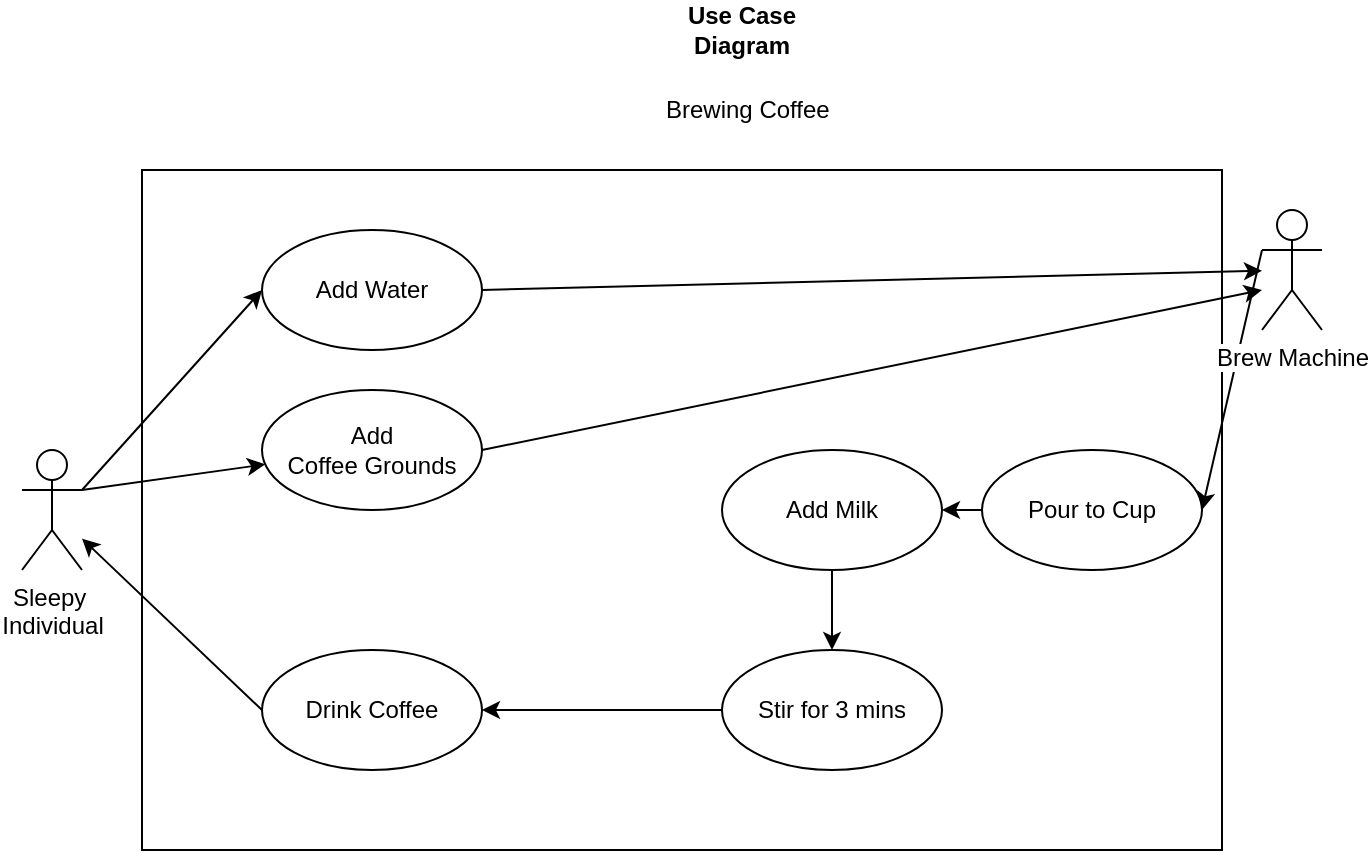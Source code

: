 <mxfile version="12.1.0" type="github" pages="3"><diagram id="uaDZUh-F67EVLI4YTWuE" name="Use Case"><mxGraphModel dx="854" dy="436" grid="1" gridSize="10" guides="1" tooltips="1" connect="1" arrows="1" fold="1" page="1" pageScale="1" pageWidth="850" pageHeight="1100" math="0" shadow="0"><root><mxCell id="0"/><mxCell id="1" parent="0"/><mxCell id="29Vi7bxavO9KK913lgeG-2" value="" style="rounded=0;whiteSpace=wrap;html=1;fillColor=none;" vertex="1" parent="1"><mxGeometry x="140" y="520" width="540" height="340" as="geometry"/></mxCell><mxCell id="29Vi7bxavO9KK913lgeG-8" value="Brewing Coffee" style="text;html=1;resizable=0;points=[];autosize=1;align=left;verticalAlign=top;spacingTop=-4;" vertex="1" parent="1"><mxGeometry x="400" y="480" width="100" height="20" as="geometry"/></mxCell><mxCell id="29Vi7bxavO9KK913lgeG-10" value="Use Case Diagram" style="text;html=1;strokeColor=none;fillColor=none;align=center;verticalAlign=middle;whiteSpace=wrap;rounded=0;fontStyle=1" vertex="1" parent="1"><mxGeometry x="395" y="440" width="90" height="20" as="geometry"/></mxCell><mxCell id="29Vi7bxavO9KK913lgeG-75" style="edgeStyle=none;rounded=0;orthogonalLoop=1;jettySize=auto;html=1;exitX=1;exitY=0.333;exitDx=0;exitDy=0;exitPerimeter=0;entryX=0;entryY=0.5;entryDx=0;entryDy=0;" edge="1" parent="1" source="29Vi7bxavO9KK913lgeG-62" target="29Vi7bxavO9KK913lgeG-64"><mxGeometry relative="1" as="geometry"/></mxCell><mxCell id="29Vi7bxavO9KK913lgeG-76" style="edgeStyle=none;rounded=0;orthogonalLoop=1;jettySize=auto;html=1;exitX=1;exitY=0.333;exitDx=0;exitDy=0;exitPerimeter=0;" edge="1" parent="1" source="29Vi7bxavO9KK913lgeG-62" target="29Vi7bxavO9KK913lgeG-65"><mxGeometry relative="1" as="geometry"/></mxCell><mxCell id="29Vi7bxavO9KK913lgeG-62" value="Sleepy&amp;nbsp;&lt;br&gt;Individual" style="shape=umlActor;verticalLabelPosition=bottom;labelBackgroundColor=#ffffff;verticalAlign=top;html=1;outlineConnect=0;fillColor=none;" vertex="1" parent="1"><mxGeometry x="80" y="660" width="30" height="60" as="geometry"/></mxCell><mxCell id="29Vi7bxavO9KK913lgeG-73" style="rounded=0;orthogonalLoop=1;jettySize=auto;html=1;exitX=1;exitY=0.5;exitDx=0;exitDy=0;" edge="1" parent="1" source="29Vi7bxavO9KK913lgeG-64" target="29Vi7bxavO9KK913lgeG-67"><mxGeometry relative="1" as="geometry"/></mxCell><mxCell id="29Vi7bxavO9KK913lgeG-64" value="Add Water" style="ellipse;whiteSpace=wrap;html=1;fillColor=none;" vertex="1" parent="1"><mxGeometry x="200" y="550" width="110" height="60" as="geometry"/></mxCell><mxCell id="29Vi7bxavO9KK913lgeG-74" style="edgeStyle=none;rounded=0;orthogonalLoop=1;jettySize=auto;html=1;exitX=1;exitY=0.5;exitDx=0;exitDy=0;" edge="1" parent="1" source="29Vi7bxavO9KK913lgeG-65"><mxGeometry relative="1" as="geometry"><mxPoint x="700" y="580" as="targetPoint"/></mxGeometry></mxCell><mxCell id="29Vi7bxavO9KK913lgeG-65" value="Add&lt;br&gt;Coffee Grounds" style="ellipse;whiteSpace=wrap;html=1;fillColor=none;" vertex="1" parent="1"><mxGeometry x="200" y="630" width="110" height="60" as="geometry"/></mxCell><mxCell id="29Vi7bxavO9KK913lgeG-81" style="edgeStyle=none;rounded=0;orthogonalLoop=1;jettySize=auto;html=1;exitX=0.5;exitY=1;exitDx=0;exitDy=0;" edge="1" parent="1" source="29Vi7bxavO9KK913lgeG-66" target="29Vi7bxavO9KK913lgeG-80"><mxGeometry relative="1" as="geometry"/></mxCell><mxCell id="29Vi7bxavO9KK913lgeG-66" value="Add Milk" style="ellipse;whiteSpace=wrap;html=1;fillColor=none;" vertex="1" parent="1"><mxGeometry x="430" y="660" width="110" height="60" as="geometry"/></mxCell><mxCell id="29Vi7bxavO9KK913lgeG-78" style="edgeStyle=none;rounded=0;orthogonalLoop=1;jettySize=auto;html=1;exitX=0;exitY=0.333;exitDx=0;exitDy=0;exitPerimeter=0;entryX=1;entryY=0.5;entryDx=0;entryDy=0;" edge="1" parent="1" source="29Vi7bxavO9KK913lgeG-67" target="29Vi7bxavO9KK913lgeG-77"><mxGeometry relative="1" as="geometry"/></mxCell><mxCell id="29Vi7bxavO9KK913lgeG-67" value="Brew Machine" style="shape=umlActor;verticalLabelPosition=bottom;labelBackgroundColor=#ffffff;verticalAlign=top;html=1;outlineConnect=0;" vertex="1" parent="1"><mxGeometry x="700" y="540" width="30" height="60" as="geometry"/></mxCell><mxCell id="29Vi7bxavO9KK913lgeG-79" style="edgeStyle=none;rounded=0;orthogonalLoop=1;jettySize=auto;html=1;exitX=0;exitY=0.5;exitDx=0;exitDy=0;entryX=1;entryY=0.5;entryDx=0;entryDy=0;" edge="1" parent="1" source="29Vi7bxavO9KK913lgeG-77" target="29Vi7bxavO9KK913lgeG-66"><mxGeometry relative="1" as="geometry"/></mxCell><mxCell id="29Vi7bxavO9KK913lgeG-77" value="Pour to Cup" style="ellipse;whiteSpace=wrap;html=1;fillColor=none;" vertex="1" parent="1"><mxGeometry x="560" y="660" width="110" height="60" as="geometry"/></mxCell><mxCell id="29Vi7bxavO9KK913lgeG-83" style="edgeStyle=none;rounded=0;orthogonalLoop=1;jettySize=auto;html=1;exitX=0;exitY=0.5;exitDx=0;exitDy=0;" edge="1" parent="1" source="7Pb7FqS6f5maavlJGVtj-1" target="29Vi7bxavO9KK913lgeG-62"><mxGeometry relative="1" as="geometry"/></mxCell><mxCell id="7Pb7FqS6f5maavlJGVtj-3" style="edgeStyle=none;rounded=0;orthogonalLoop=1;jettySize=auto;html=1;exitX=0;exitY=0.5;exitDx=0;exitDy=0;entryX=1;entryY=0.5;entryDx=0;entryDy=0;" edge="1" parent="1" source="29Vi7bxavO9KK913lgeG-80" target="7Pb7FqS6f5maavlJGVtj-1"><mxGeometry relative="1" as="geometry"/></mxCell><mxCell id="29Vi7bxavO9KK913lgeG-80" value="Stir for 3 mins" style="ellipse;whiteSpace=wrap;html=1;fillColor=none;" vertex="1" parent="1"><mxGeometry x="430" y="760" width="110" height="60" as="geometry"/></mxCell><mxCell id="7Pb7FqS6f5maavlJGVtj-1" value="Drink Coffee" style="ellipse;whiteSpace=wrap;html=1;fillColor=none;" vertex="1" parent="1"><mxGeometry x="200" y="760" width="110" height="60" as="geometry"/></mxCell></root></mxGraphModel></diagram><diagram id="3CDk5eYYRhu_iGZsiH9B" name="Domain Model"><mxGraphModel dx="1704" dy="436" grid="1" gridSize="10" guides="1" tooltips="1" connect="1" arrows="1" fold="1" page="1" pageScale="1" pageWidth="850" pageHeight="1100" math="0" shadow="0"><root><mxCell id="oIKeYHofTQmcIUMuMVZh-0"/><mxCell id="oIKeYHofTQmcIUMuMVZh-1" parent="oIKeYHofTQmcIUMuMVZh-0"/><mxCell id="ASYLt0WdSmE-GdE4gTNW-0" style="edgeStyle=orthogonalEdgeStyle;curved=1;rounded=0;orthogonalLoop=1;jettySize=auto;html=1;exitX=1;exitY=0.5;exitDx=0;exitDy=0;entryX=0;entryY=0.5;entryDx=0;entryDy=0;endArrow=none;endFill=0;" edge="1" parent="oIKeYHofTQmcIUMuMVZh-1" source="ASYLt0WdSmE-GdE4gTNW-1" target="ASYLt0WdSmE-GdE4gTNW-5"><mxGeometry relative="1" as="geometry"/></mxCell><mxCell id="ASYLt0WdSmE-GdE4gTNW-1" value="Water" style="whiteSpace=wrap;html=1;aspect=fixed;fillColor=none;" vertex="1" parent="oIKeYHofTQmcIUMuMVZh-1"><mxGeometry x="-655" y="265" width="80" height="80" as="geometry"/></mxCell><mxCell id="ASYLt0WdSmE-GdE4gTNW-2" style="edgeStyle=orthogonalEdgeStyle;rounded=0;orthogonalLoop=1;jettySize=auto;html=1;exitX=1;exitY=0.5;exitDx=0;exitDy=0;endArrow=none;endFill=0;" edge="1" parent="oIKeYHofTQmcIUMuMVZh-1" source="ASYLt0WdSmE-GdE4gTNW-5" target="ASYLt0WdSmE-GdE4gTNW-6"><mxGeometry relative="1" as="geometry"/></mxCell><mxCell id="ASYLt0WdSmE-GdE4gTNW-3" style="edgeStyle=elbowEdgeStyle;rounded=0;jumpStyle=none;orthogonalLoop=1;jettySize=auto;html=1;exitX=0.25;exitY=1;exitDx=0;exitDy=0;entryX=0.5;entryY=0;entryDx=0;entryDy=0;endArrow=none;endFill=0;strokeColor=#000000;elbow=vertical;" edge="1" parent="oIKeYHofTQmcIUMuMVZh-1" source="ASYLt0WdSmE-GdE4gTNW-5" target="ASYLt0WdSmE-GdE4gTNW-17"><mxGeometry relative="1" as="geometry"/></mxCell><mxCell id="ASYLt0WdSmE-GdE4gTNW-4" style="edgeStyle=elbowEdgeStyle;rounded=0;jumpStyle=none;orthogonalLoop=1;jettySize=auto;elbow=vertical;html=1;exitX=0.75;exitY=1;exitDx=0;exitDy=0;entryX=0.5;entryY=0;entryDx=0;entryDy=0;endArrow=none;endFill=0;strokeColor=#000000;" edge="1" parent="oIKeYHofTQmcIUMuMVZh-1" source="ASYLt0WdSmE-GdE4gTNW-5" target="ASYLt0WdSmE-GdE4gTNW-18"><mxGeometry relative="1" as="geometry"/></mxCell><mxCell id="ASYLt0WdSmE-GdE4gTNW-5" value="Sleepy&lt;br&gt;Individual" style="whiteSpace=wrap;html=1;aspect=fixed;fillColor=none;" vertex="1" parent="oIKeYHofTQmcIUMuMVZh-1"><mxGeometry x="-535" y="265" width="80" height="80" as="geometry"/></mxCell><mxCell id="ASYLt0WdSmE-GdE4gTNW-6" value="Brew Machine" style="whiteSpace=wrap;html=1;aspect=fixed;fillColor=none;" vertex="1" parent="oIKeYHofTQmcIUMuMVZh-1"><mxGeometry x="-415" y="265" width="80" height="80" as="geometry"/></mxCell><mxCell id="ASYLt0WdSmE-GdE4gTNW-9" value="&lt;b&gt;&lt;u&gt;Cardinality&lt;/u&gt;&lt;/b&gt;&lt;br&gt;1&amp;nbsp; 2&amp;nbsp; 8&lt;br&gt;1..5&amp;nbsp; 0..8&lt;br&gt;*&lt;br&gt;1..*&amp;nbsp; 0..*&amp;nbsp; *" style="text;html=1;align=center;verticalAlign=middle;whiteSpace=wrap;rounded=0;fillColor=#fff2cc;strokeColor=#d6b656;" vertex="1" parent="oIKeYHofTQmcIUMuMVZh-1"><mxGeometry x="-285" y="295" width="90" height="100" as="geometry"/></mxCell><mxCell id="ASYLt0WdSmE-GdE4gTNW-12" value="1&lt;span style=&quot;font-family: &amp;#34;helvetica&amp;#34; , &amp;#34;arial&amp;#34; , sans-serif ; font-size: 0px ; white-space: nowrap&quot;&gt;%3CmxGraphModel%3E%3Croot%3E%3CmxCell%20id%3D%220%22%2F%3E%3CmxCell%20id%3D%221%22%20parent%3D%220%22%2F%3E%3CmxCell%20id%3D%222%22%20value%3D%22Credit%26amp%3Bnbsp%3B%26lt%3Bbr%26gt%3BCard%22%20style%3D%22whiteSpace%3Dwrap%3Bhtml%3D1%3Baspect%3Dfixed%3BfillColor%3Dnone%3B%22%20vertex%3D%221%22%20parent%3D%221%22%3E%3CmxGeometry%20x%3D%22120%22%20y%3D%22640%22%20width%3D%2280%22%20height%3D%2280%22%20as%3D%22geometry%22%2F%3E%3C%2FmxCell%3E%3CmxCell%20id%3D%223%22%20value%3D%22Credit%26amp%3Bnbsp%3B%26lt%3Bbr%26gt%3BCard%22%20style%3D%22whiteSpace%3Dwrap%3Bhtml%3D1%3Baspect%3Dfixed%3BfillColor%3Dnone%3B%22%20vertex%3D%221%22%20parent%3D%221%22%3E%3CmxGeometry%20x%3D%22240%22%20y%3D%22640%22%20width%3D%2280%22%20height%3D%2280%22%20as%3D%22geometry%22%2F%3E%3C%2FmxCell%3E%3CmxCell%20id%3D%224%22%20value%3D%22Credit%26amp%3Bnbsp%3B%26lt%3Bbr%26gt%3BCard%22%20style%3D%22whiteSpace%3Dwrap%3Bhtml%3D1%3Baspect%3Dfixed%3BfillColor%3Dnone%3B%22%20vertex%3D%221%22%20parent%3D%221%22%3E%3CmxGeometry%20x%3D%22360%22%20y%3D%22640%22%20width%3D%2280%22%20height%3D%2280%22%20as%3D%22geometry%22%2F%3E%3C%2FmxCell%3E%3C%2Froot%3E%3C%2FmxGraphModel%3E&lt;/span&gt;" style="text;html=1;strokeColor=none;fillColor=none;align=center;verticalAlign=middle;whiteSpace=wrap;rounded=0;" vertex="1" parent="oIKeYHofTQmcIUMuMVZh-1"><mxGeometry x="-455" y="305" width="20" height="20" as="geometry"/></mxCell><mxCell id="ASYLt0WdSmE-GdE4gTNW-13" value="1&lt;span style=&quot;font-family: &amp;#34;helvetica&amp;#34; , &amp;#34;arial&amp;#34; , sans-serif ; font-size: 0px ; white-space: nowrap&quot;&gt;%3CmxGraphModel%3E%3Croot%3E%3CmxCell%20id%3D%220%22%2F%3E%3CmxCell%20id%3D%221%22%20parent%3D%220%22%2F%3E%3CmxCell%20id%3D%222%22%20value%3D%22Credit%26amp%3Bnbsp%3B%26lt%3Bbr%26gt%3BCard%22%20style%3D%22whiteSpace%3Dwrap%3Bhtml%3D1%3Baspect%3Dfixed%3BfillColor%3Dnone%3B%22%20vertex%3D%221%22%20parent%3D%221%22%3E%3CmxGeometry%20x%3D%22120%22%20y%3D%22640%22%20width%3D%2280%22%20height%3D%2280%22%20as%3D%22geometry%22%2F%3E%3C%2FmxCell%3E%3CmxCell%20id%3D%223%22%20value%3D%22Credit%26amp%3Bnbsp%3B%26lt%3Bbr%26gt%3BCard%22%20style%3D%22whiteSpace%3Dwrap%3Bhtml%3D1%3Baspect%3Dfixed%3BfillColor%3Dnone%3B%22%20vertex%3D%221%22%20parent%3D%221%22%3E%3CmxGeometry%20x%3D%22240%22%20y%3D%22640%22%20width%3D%2280%22%20height%3D%2280%22%20as%3D%22geometry%22%2F%3E%3C%2FmxCell%3E%3CmxCell%20id%3D%224%22%20value%3D%22Credit%26amp%3Bnbsp%3B%26lt%3Bbr%26gt%3BCard%22%20style%3D%22whiteSpace%3Dwrap%3Bhtml%3D1%3Baspect%3Dfixed%3BfillColor%3Dnone%3B%22%20vertex%3D%221%22%20parent%3D%221%22%3E%3CmxGeometry%20x%3D%22360%22%20y%3D%22640%22%20width%3D%2280%22%20height%3D%2280%22%20as%3D%22geometry%22%2F%3E%3C%2FmxCell%3E%3C%2Froot%3E%3C%2FmxGraphModel%3E&lt;/span&gt;" style="text;html=1;strokeColor=none;fillColor=none;align=center;verticalAlign=middle;whiteSpace=wrap;rounded=0;" vertex="1" parent="oIKeYHofTQmcIUMuMVZh-1"><mxGeometry x="-555" y="285" width="20" height="20" as="geometry"/></mxCell><mxCell id="ASYLt0WdSmE-GdE4gTNW-14" value="1&lt;span style=&quot;font-family: &amp;#34;helvetica&amp;#34; , &amp;#34;arial&amp;#34; , sans-serif ; font-size: 0px ; white-space: nowrap&quot;&gt;..3CmxGraphModel%3E%3Croot%3E%3CmxCell%20id%3D%220%22%2F%3E%3CmxCell%20id%3D%221%22%20parent%3D%220%22%2F%3E%3CmxCell%20id%3D%222%22%20value%3D%22Credit%26amp%3Bnbsp%3B%26lt%3Bbr%26gt%3BCard%22%20style%3D%22whiteSpace%3Dwrap%3Bhtml%3D1%3Baspect%3Dfixed%3BfillColor%3Dnone%3B%22%20vertex%3D%221%22%20parent%3D%221%22%3E%3CmxGeometry%20x%3D%22120%22%20y%3D%22640%22%20width%3D%2280%22%20height%3D%2280%22%20as%3D%22geometry%22%2F%3E%3C%2FmxCell%3E%3CmxCell%20id%3D%223%22%20value%3D%22Credit%26amp%3Bnbsp%3B%26lt%3Bbr%26gt%3BCard%22%20style%3D%22whiteSpace%3Dwrap%3Bhtml%3D1%3Baspect%3Dfixed%3BfillColor%3Dnone%3B%22%20vertex%3D%221%22%20parent%3D%221%22%3E%3CmxGeometry%20x%3D%22240%22%20y%3D%22640%22%20width%3D%2280%22%20height%3D%2280%22%20as%3D%22geometry%22%2F%3E%3C%2FmxCell%3E%3CmxCell%20id%3D%224%22%20value%3D%22Credit%26amp%3Bnbsp%3B%26lt%3Bbr%26gt%3BCard%22%20style%3D%22whiteSpace%3Dwrap%3Bhtml%3D1%3Baspect%3Dfixed%3BfillColor%3Dnone%3B%22%20vertex%3D%221%22%20parent%3D%221%22%3E%3CmxGeometry%20x%3D%22360%22%20y%3D%22640%22%20width%3D%2280%22%20height%3D%2280%22%20as%3D%22geometry%22%2F%3E%3C%2FmxCell%3E%3C%2Froot%3E%3C%2FmxGraphModel%3E.....&lt;/span&gt;" style="text;html=1;strokeColor=none;fillColor=none;align=center;verticalAlign=middle;whiteSpace=wrap;rounded=0;" vertex="1" parent="oIKeYHofTQmcIUMuMVZh-1"><mxGeometry x="-575" y="305" width="30" height="20" as="geometry"/></mxCell><mxCell id="ASYLt0WdSmE-GdE4gTNW-15" value="1..*&lt;span style=&quot;font-family: &amp;#34;helvetica&amp;#34; , &amp;#34;arial&amp;#34; , sans-serif ; font-size: 0px ; white-space: nowrap&quot;&gt;..3CmxGraphModel%3E%3Croot%3E%3CmxCell%20id%3D%220%22%2F%3E%3CmxCell%20id%3D%221%22%20parent%3D%220%22%2F%3E%3CmxCell%20id%3D%222%22%20value%3D%22Credit%26amp%3Bnbsp%3B%26lt%3Bbr%26gt%3BCard%22%20style%3D%22whiteSpace%3Dwrap%3Bhtml%3D1%3Baspect%3Dfixed%3BfillColor%3Dnone%3B%22%20vertex%3D%221%22%20parent%3D%221%22%3E%3CmxGeometry%20x%3D%22120%22%20y%3D%22640%22%20width%3D%2280%22%20height%3D%2280%22%20as%3D%22geometry%22%2F%3E%3C%2FmxCell%3E%3CmxCell%20id%3D%223%22%20value%3D%22Credit%26amp%3Bnbsp%3B%26lt%3Bbr%26gt%3BCard%22%20style%3D%22whiteSpace%3Dwrap%3Bhtml%3D1%3Baspect%3Dfixed%3BfillColor%3Dnone%3B%22%20vertex%3D%221%22%20parent%3D%221%22%3E%3CmxGeometry%20x%3D%22240%22%20y%3D%22640%22%20width%3D%2280%22%20height%3D%2280%22%20as%3D%22geometry%22%2F%3E%3C%2FmxCell%3E%3CmxCell%20id%3D%224%22%20value%3D%22Credit%26amp%3Bnbsp%3B%26lt%3Bbr%26gt%3BCard%22%20style%3D%22whiteSpace%3Dwrap%3Bhtml%3D1%3Baspect%3Dfixed%3BfillColor%3Dnone%3B%22%20vertex%3D%221%22%20parent%3D%221%22%3E%3CmxGeometry%20x%3D%22360%22%20y%3D%22640%22%20width%3D%2280%22%20height%3D%2280%22%20as%3D%22geometry%22%2F%3E%3C%2FmxCell%3E%3C%2Froot%3E%3C%2FmxGraphModel%3E.....&lt;/span&gt;" style="text;html=1;strokeColor=none;fillColor=none;align=center;verticalAlign=middle;whiteSpace=wrap;rounded=0;" vertex="1" parent="oIKeYHofTQmcIUMuMVZh-1"><mxGeometry x="-445" y="285" width="30" height="20" as="geometry"/></mxCell><mxCell id="ASYLt0WdSmE-GdE4gTNW-16" value="Domain Model" style="text;html=1;resizable=0;points=[];autosize=1;align=left;verticalAlign=top;spacingTop=-4;fontStyle=1" vertex="1" parent="oIKeYHofTQmcIUMuMVZh-1"><mxGeometry x="-540" y="230" width="90" height="20" as="geometry"/></mxCell><mxCell id="ASYLt0WdSmE-GdE4gTNW-17" value="Coffee&lt;br&gt;Grounds" style="whiteSpace=wrap;html=1;aspect=fixed;fillColor=none;" vertex="1" parent="oIKeYHofTQmcIUMuMVZh-1"><mxGeometry x="-655" y="385" width="80" height="80" as="geometry"/></mxCell><mxCell id="ASYLt0WdSmE-GdE4gTNW-18" value="Milk" style="whiteSpace=wrap;html=1;aspect=fixed;fillColor=none;" vertex="1" parent="oIKeYHofTQmcIUMuMVZh-1"><mxGeometry x="-415" y="385" width="80" height="80" as="geometry"/></mxCell><mxCell id="ASYLt0WdSmE-GdE4gTNW-19" value="1&lt;span style=&quot;font-family: &amp;#34;helvetica&amp;#34; , &amp;#34;arial&amp;#34; , sans-serif ; font-size: 0px ; white-space: nowrap&quot;&gt;%3CmxGraphModel%3E%3Croot%3E%3CmxCell%20id%3D%220%22%2F%3E%3CmxCell%20id%3D%221%22%20parent%3D%220%22%2F%3E%3CmxCell%20id%3D%222%22%20value%3D%22Credit%26amp%3Bnbsp%3B%26lt%3Bbr%26gt%3BCard%22%20style%3D%22whiteSpace%3Dwrap%3Bhtml%3D1%3Baspect%3Dfixed%3BfillColor%3Dnone%3B%22%20vertex%3D%221%22%20parent%3D%221%22%3E%3CmxGeometry%20x%3D%22120%22%20y%3D%22640%22%20width%3D%2280%22%20height%3D%2280%22%20as%3D%22geometry%22%2F%3E%3C%2FmxCell%3E%3CmxCell%20id%3D%223%22%20value%3D%22Credit%26amp%3Bnbsp%3B%26lt%3Bbr%26gt%3BCard%22%20style%3D%22whiteSpace%3Dwrap%3Bhtml%3D1%3Baspect%3Dfixed%3BfillColor%3Dnone%3B%22%20vertex%3D%221%22%20parent%3D%221%22%3E%3CmxGeometry%20x%3D%22240%22%20y%3D%22640%22%20width%3D%2280%22%20height%3D%2280%22%20as%3D%22geometry%22%2F%3E%3C%2FmxCell%3E%3CmxCell%20id%3D%224%22%20value%3D%22Credit%26amp%3Bnbsp%3B%26lt%3Bbr%26gt%3BCard%22%20style%3D%22whiteSpace%3Dwrap%3Bhtml%3D1%3Baspect%3Dfixed%3BfillColor%3Dnone%3B%22%20vertex%3D%221%22%20parent%3D%221%22%3E%3CmxGeometry%20x%3D%22360%22%20y%3D%22640%22%20width%3D%2280%22%20height%3D%2280%22%20as%3D%22geometry%22%2F%3E%3C%2FmxCell%3E%3C%2Froot%3E%3C%2FmxGraphModel%3E&lt;/span&gt;" style="text;html=1;strokeColor=none;fillColor=none;align=center;verticalAlign=middle;whiteSpace=wrap;rounded=0;" vertex="1" parent="oIKeYHofTQmcIUMuMVZh-1"><mxGeometry x="-475" y="345" width="20" height="20" as="geometry"/></mxCell><mxCell id="ASYLt0WdSmE-GdE4gTNW-20" value="1&lt;span style=&quot;font-family: &amp;#34;helvetica&amp;#34; , &amp;#34;arial&amp;#34; , sans-serif ; font-size: 0px ; white-space: nowrap&quot;&gt;%3CmxGraphModel%3E%3Croot%3E%3CmxCell%20id%3D%220%22%2F%3E%3CmxCell%20id%3D%221%22%20parent%3D%220%22%2F%3E%3CmxCell%20id%3D%222%22%20value%3D%22Credit%26amp%3Bnbsp%3B%26lt%3Bbr%26gt%3BCard%22%20style%3D%22whiteSpace%3Dwrap%3Bhtml%3D1%3Baspect%3Dfixed%3BfillColor%3Dnone%3B%22%20vertex%3D%221%22%20parent%3D%221%22%3E%3CmxGeometry%20x%3D%22120%22%20y%3D%22640%22%20width%3D%2280%22%20height%3D%2280%22%20as%3D%22geometry%22%2F%3E%3C%2FmxCell%3E%3CmxCell%20id%3D%223%22%20value%3D%22Credit%26amp%3Bnbsp%3B%26lt%3Bbr%26gt%3BCard%22%20style%3D%22whiteSpace%3Dwrap%3Bhtml%3D1%3Baspect%3Dfixed%3BfillColor%3Dnone%3B%22%20vertex%3D%221%22%20parent%3D%221%22%3E%3CmxGeometry%20x%3D%22240%22%20y%3D%22640%22%20width%3D%2280%22%20height%3D%2280%22%20as%3D%22geometry%22%2F%3E%3C%2FmxCell%3E%3CmxCell%20id%3D%224%22%20value%3D%22Credit%26amp%3Bnbsp%3B%26lt%3Bbr%26gt%3BCard%22%20style%3D%22whiteSpace%3Dwrap%3Bhtml%3D1%3Baspect%3Dfixed%3BfillColor%3Dnone%3B%22%20vertex%3D%221%22%20parent%3D%221%22%3E%3CmxGeometry%20x%3D%22360%22%20y%3D%22640%22%20width%3D%2280%22%20height%3D%2280%22%20as%3D%22geometry%22%2F%3E%3C%2FmxCell%3E%3C%2Froot%3E%3C%2FmxGraphModel%3E&lt;/span&gt;" style="text;html=1;strokeColor=none;fillColor=none;align=center;verticalAlign=middle;whiteSpace=wrap;rounded=0;" vertex="1" parent="oIKeYHofTQmcIUMuMVZh-1"><mxGeometry x="-535" y="345" width="20" height="20" as="geometry"/></mxCell><mxCell id="ASYLt0WdSmE-GdE4gTNW-21" value="1..*&lt;span style=&quot;font-family: &amp;#34;helvetica&amp;#34; , &amp;#34;arial&amp;#34; , sans-serif ; font-size: 0px ; white-space: nowrap&quot;&gt;%3CmxGraphModel%3E%3Croot%3E%3CmxCell%20id%3D%220%22%2F%3E%3CmxCell%20id%3D%221%22%20parent%3D%220%22%2F%3E%3CmxCell%20id%3D%222%22%20value%3D%22Credit%26amp%3Bnbsp%3B%26lt%3Bbr%26gt%3BCard%22%20style%3D%22whiteSpace%3Dwrap%3Bhtml%3D1%3Baspect%3Dfixed%3BfillColor%3Dnone%3B%22%20vertex%3D%221%22%20parent%3D%221%22%3E%3CmxGeometry%20x%3D%22120%22%20y%3D%22640%22%20width%3D%2280%22%20height%3D%2280%22%20as%3D%22geometry%22%2F%3E%3C%2FmxCell%3E%3CmxCell%20id%3D%223%22%20value%3D%22Credit%26amp%3Bnbsp%3B%26lt%3Bbr%26gt%3BCard%22%20style%3D%22whiteSpace%3Dwrap%3Bhtml%3D1%3Baspect%3Dfixed%3BfillColor%3Dnone%3B%22%20vertex%3D%221%22%20parent%3D%221%22%3E%3CmxGeometry%20x%3D%22240%22%20y%3D%22640%22%20width%3D%2280%22%20height%3D%2280%22%20as%3D%22geometry%22%2F%3E%3C%2FmxCell%3E%3CmxCell%20id%3D%224%22%20value%3D%22Credit%26amp%3Bnbsp%3B%26lt%3Bbr%26gt%3BCard%22%20style%3D%22whiteSpace%3Dwrap%3Bhtml%3D1%3Baspect%3Dfixed%3BfillColor%3Dnone%3B%22%20vertex%3D%221%22%20parent%3D%221%22%3E%3CmxGeometry%20x%3D%22360%22%20y%3D%22640%22%20width%3D%2280%22%20height%3D%2280%22%20as%3D%22geometry%22%2F%3E%3C%2FmxCell%3E%3C%2Froot%3E%3C%2FmxGraphModel%3E&lt;/span&gt;" style="text;html=1;strokeColor=none;fillColor=none;align=center;verticalAlign=middle;whiteSpace=wrap;rounded=0;" vertex="1" parent="oIKeYHofTQmcIUMuMVZh-1"><mxGeometry x="-615" y="365" width="25" height="20" as="geometry"/></mxCell><mxCell id="ASYLt0WdSmE-GdE4gTNW-22" value="1..*&lt;span style=&quot;font-family: &amp;#34;helvetica&amp;#34; , &amp;#34;arial&amp;#34; , sans-serif ; font-size: 0px ; white-space: nowrap&quot;&gt;%3CmxGraphModel%3E%3Croot%3E%3CmxCell%20id%3D%220%22%2F%3E%3CmxCell%20id%3D%221%22%20parent%3D%220%22%2F%3E%3CmxCell%20id%3D%222%22%20value%3D%22Credit%26amp%3Bnbsp%3B%26lt%3Bbr%26gt%3BCard%22%20style%3D%22whiteSpace%3Dwrap%3Bhtml%3D1%3Baspect%3Dfixed%3BfillColor%3Dnone%3B%22%20vertex%3D%221%22%20parent%3D%221%22%3E%3CmxGeometry%20x%3D%22120%22%20y%3D%22640%22%20width%3D%2280%22%20height%3D%2280%22%20as%3D%22geometry%22%2F%3E%3C%2FmxCell%3E%3CmxCell%20id%3D%223%22%20value%3D%22Credit%26amp%3Bnbsp%3B%26lt%3Bbr%26gt%3BCard%22%20style%3D%22whiteSpace%3Dwrap%3Bhtml%3D1%3Baspect%3Dfixed%3BfillColor%3Dnone%3B%22%20vertex%3D%221%22%20parent%3D%221%22%3E%3CmxGeometry%20x%3D%22240%22%20y%3D%22640%22%20width%3D%2280%22%20height%3D%2280%22%20as%3D%22geometry%22%2F%3E%3C%2FmxCell%3E%3CmxCell%20id%3D%224%22%20value%3D%22Credit%26amp%3Bnbsp%3B%26lt%3Bbr%26gt%3BCard%22%20style%3D%22whiteSpace%3Dwrap%3Bhtml%3D1%3Baspect%3Dfixed%3BfillColor%3Dnone%3B%22%20vertex%3D%221%22%20parent%3D%221%22%3E%3CmxGeometry%20x%3D%22360%22%20y%3D%22640%22%20width%3D%2280%22%20height%3D%2280%22%20as%3D%22geometry%22%2F%3E%3C%2FmxCell%3E%3C%2Froot%3E%3C%2FmxGraphModel%3E&lt;/span&gt;" style="text;html=1;strokeColor=none;fillColor=none;align=center;verticalAlign=middle;whiteSpace=wrap;rounded=0;" vertex="1" parent="oIKeYHofTQmcIUMuMVZh-1"><mxGeometry x="-375" y="365" width="25" height="20" as="geometry"/></mxCell></root></mxGraphModel></diagram><diagram id="HmEZcn8-1xPmdjhdQeLC" name="Design Model"><mxGraphModel dx="854" dy="436" grid="1" gridSize="10" guides="1" tooltips="1" connect="1" arrows="1" fold="1" page="1" pageScale="1" pageWidth="850" pageHeight="1100" math="0" shadow="0"><root><mxCell id="-1uzTRAGCVUp5jku5VXA-0"/><mxCell id="-1uzTRAGCVUp5jku5VXA-1" parent="-1uzTRAGCVUp5jku5VXA-0"/><mxCell id="eJOyzCQ91wnB4WN-TvHY-0" style="edgeStyle=none;rounded=0;orthogonalLoop=1;jettySize=auto;html=1;endArrow=classic;endFill=1;" edge="1" parent="-1uzTRAGCVUp5jku5VXA-1" source="eJOyzCQ91wnB4WN-TvHY-5" target="eJOyzCQ91wnB4WN-TvHY-6"><mxGeometry relative="1" as="geometry"><Array as="points"><mxPoint x="227" y="310"/></Array></mxGeometry></mxCell><mxCell id="eJOyzCQ91wnB4WN-TvHY-1" style="edgeStyle=none;rounded=0;orthogonalLoop=1;jettySize=auto;html=1;entryX=0.52;entryY=0.367;entryDx=0;entryDy=0;entryPerimeter=0;endArrow=classic;endFill=1;" edge="1" parent="-1uzTRAGCVUp5jku5VXA-1" target="eJOyzCQ91wnB4WN-TvHY-6"><mxGeometry relative="1" as="geometry"><mxPoint x="137" y="340" as="sourcePoint"/><mxPoint x="367.5" y="340" as="targetPoint"/></mxGeometry></mxCell><mxCell id="eJOyzCQ91wnB4WN-TvHY-2" style="edgeStyle=none;rounded=0;orthogonalLoop=1;jettySize=auto;html=1;endArrow=classic;endFill=1;" edge="1" parent="-1uzTRAGCVUp5jku5VXA-1" source="eJOyzCQ91wnB4WN-TvHY-6" target="eJOyzCQ91wnB4WN-TvHY-7"><mxGeometry relative="1" as="geometry"><mxPoint x="137" y="370" as="sourcePoint"/><mxPoint x="491" y="370.1" as="targetPoint"/><Array as="points"><mxPoint x="340" y="370"/></Array></mxGeometry></mxCell><mxCell id="eJOyzCQ91wnB4WN-TvHY-3" style="edgeStyle=none;rounded=0;orthogonalLoop=1;jettySize=auto;html=1;endArrow=classic;endFill=1;" edge="1" parent="-1uzTRAGCVUp5jku5VXA-1" source="eJOyzCQ91wnB4WN-TvHY-5" target="eJOyzCQ91wnB4WN-TvHY-7"><mxGeometry relative="1" as="geometry"><Array as="points"><mxPoint x="300" y="410"/></Array><mxPoint x="619.5" y="400" as="targetPoint"/></mxGeometry></mxCell><mxCell id="eJOyzCQ91wnB4WN-TvHY-5" value="Sleepy Individual" style="shape=umlLifeline;perimeter=lifelinePerimeter;whiteSpace=wrap;html=1;container=1;collapsible=0;recursiveResize=0;outlineConnect=0;fillColor=none;" vertex="1" parent="-1uzTRAGCVUp5jku5VXA-1"><mxGeometry x="87" y="230" width="100" height="300" as="geometry"/></mxCell><mxCell id="eJOyzCQ91wnB4WN-TvHY-6" value="Brew Machine" style="shape=umlLifeline;perimeter=lifelinePerimeter;whiteSpace=wrap;html=1;container=1;collapsible=0;recursiveResize=0;outlineConnect=0;fillColor=none;" vertex="1" parent="-1uzTRAGCVUp5jku5VXA-1"><mxGeometry x="202" y="230" width="100" height="300" as="geometry"/></mxCell><mxCell id="eJOyzCQ91wnB4WN-TvHY-7" value="Cup" style="shape=umlLifeline;perimeter=lifelinePerimeter;whiteSpace=wrap;html=1;container=1;collapsible=0;recursiveResize=0;outlineConnect=0;fillColor=none;" vertex="1" parent="-1uzTRAGCVUp5jku5VXA-1"><mxGeometry x="317" y="230" width="100" height="300" as="geometry"/></mxCell><mxCell id="eJOyzCQ91wnB4WN-TvHY-10" style="edgeStyle=none;rounded=0;orthogonalLoop=1;jettySize=auto;html=1;endArrow=classic;endFill=1;" edge="1" parent="-1uzTRAGCVUp5jku5VXA-1" source="eJOyzCQ91wnB4WN-TvHY-7" target="eJOyzCQ91wnB4WN-TvHY-5"><mxGeometry relative="1" as="geometry"><Array as="points"><mxPoint x="177" y="460"/></Array><mxPoint x="360" y="460" as="sourcePoint"/></mxGeometry></mxCell><mxCell id="eJOyzCQ91wnB4WN-TvHY-12" value="Design Model" style="text;html=1;strokeColor=none;fillColor=none;align=center;verticalAlign=middle;whiteSpace=wrap;rounded=0;fontStyle=1" vertex="1" parent="-1uzTRAGCVUp5jku5VXA-1"><mxGeometry x="232" y="180" width="40" height="20" as="geometry"/></mxCell><mxCell id="eJOyzCQ91wnB4WN-TvHY-13" value="Add Water" style="text;html=1;resizable=0;points=[];autosize=1;align=left;verticalAlign=top;spacingTop=-4;" vertex="1" parent="-1uzTRAGCVUp5jku5VXA-1"><mxGeometry x="166.5" y="290" width="70" height="20" as="geometry"/></mxCell><mxCell id="eJOyzCQ91wnB4WN-TvHY-14" value="Add Coffee Grounds" style="text;html=1;strokeColor=none;fillColor=none;align=center;verticalAlign=middle;whiteSpace=wrap;rounded=0;" vertex="1" parent="-1uzTRAGCVUp5jku5VXA-1"><mxGeometry x="131.5" y="320" width="126" height="20" as="geometry"/></mxCell><mxCell id="eJOyzCQ91wnB4WN-TvHY-15" value="Pour to Cup" style="text;html=1;strokeColor=none;fillColor=none;align=center;verticalAlign=middle;whiteSpace=wrap;rounded=0;" vertex="1" parent="-1uzTRAGCVUp5jku5VXA-1"><mxGeometry x="270" y="350" width="80" height="20" as="geometry"/></mxCell><mxCell id="eJOyzCQ91wnB4WN-TvHY-16" value="Add Milk" style="text;html=1;strokeColor=none;fillColor=none;align=center;verticalAlign=middle;whiteSpace=wrap;rounded=0;" vertex="1" parent="-1uzTRAGCVUp5jku5VXA-1"><mxGeometry x="252" y="390" width="102" height="20" as="geometry"/></mxCell><mxCell id="eJOyzCQ91wnB4WN-TvHY-18" value="Drink Coffee" style="text;html=1;strokeColor=none;fillColor=none;align=center;verticalAlign=middle;whiteSpace=wrap;rounded=0;" vertex="1" parent="-1uzTRAGCVUp5jku5VXA-1"><mxGeometry x="146" y="440" width="101" height="20" as="geometry"/></mxCell></root></mxGraphModel></diagram></mxfile>